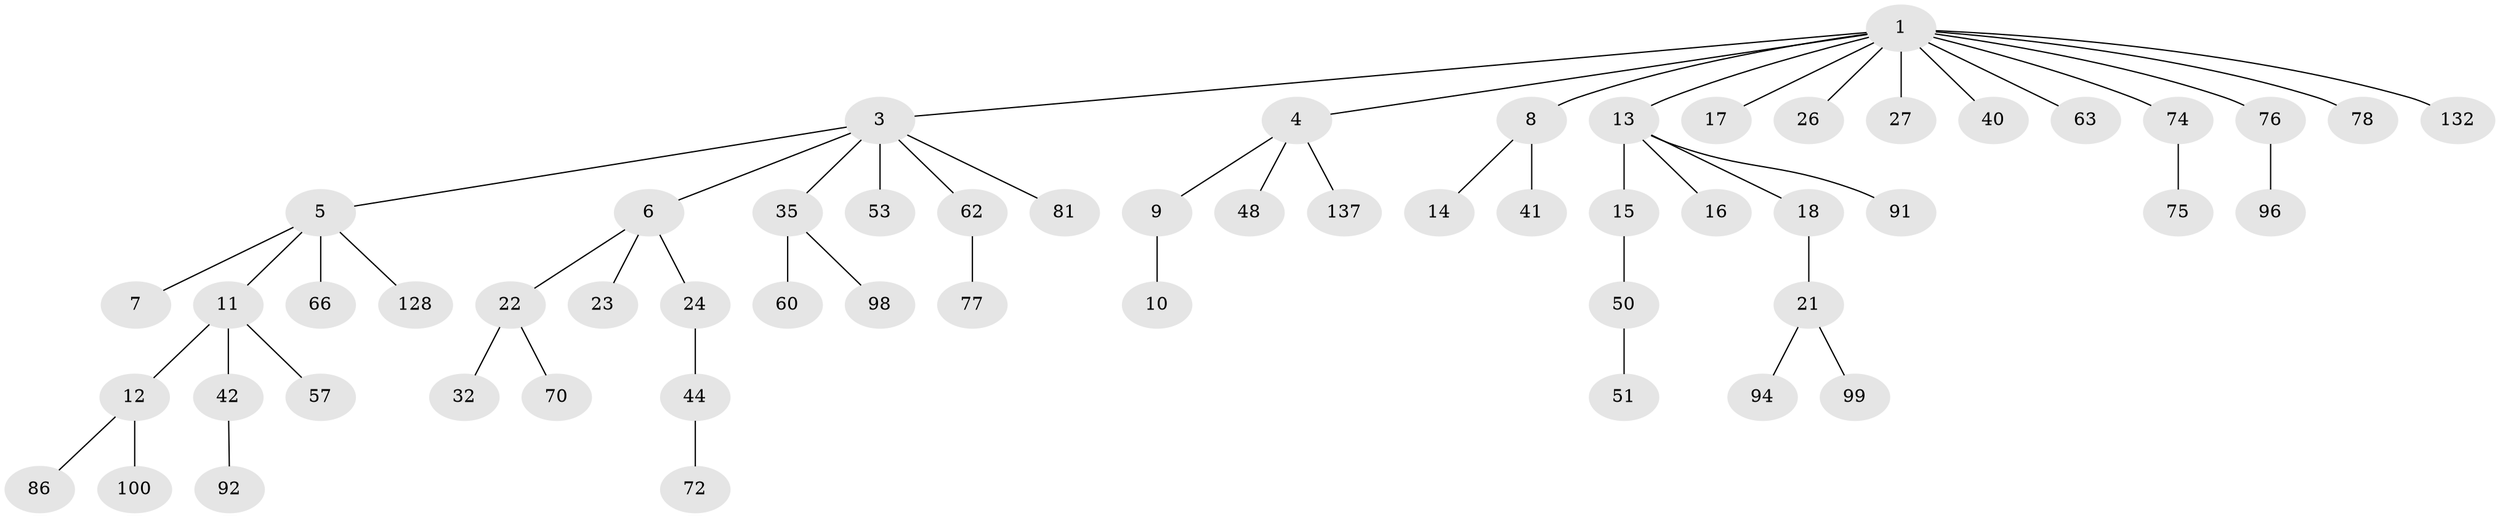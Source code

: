// original degree distribution, {7: 0.013986013986013986, 8: 0.006993006993006993, 4: 0.07692307692307693, 5: 0.04195804195804196, 2: 0.17482517482517482, 6: 0.013986013986013986, 1: 0.5664335664335665, 3: 0.1048951048951049}
// Generated by graph-tools (version 1.1) at 2025/19/03/04/25 18:19:06]
// undirected, 57 vertices, 56 edges
graph export_dot {
graph [start="1"]
  node [color=gray90,style=filled];
  1 [super="+2"];
  3;
  4;
  5;
  6 [super="+52"];
  7 [super="+113"];
  8 [super="+111+59+64"];
  9 [super="+34+38"];
  10 [super="+125"];
  11;
  12 [super="+110+30+19"];
  13 [super="+69"];
  14;
  15 [super="+36+124+85+20"];
  16;
  17 [super="+28+116"];
  18 [super="+142"];
  21 [super="+49"];
  22 [super="+25+29+90+106"];
  23 [super="+88+67+31"];
  24 [super="+33+95+37"];
  26 [super="+141"];
  27 [super="+112+118+39"];
  32 [super="+82"];
  35 [super="+140+115+107+43"];
  40;
  41 [super="+58+89"];
  42;
  44 [super="+56"];
  48;
  50;
  51 [super="+101+65"];
  53;
  57;
  60;
  62 [super="+109+68"];
  63;
  66 [super="+119"];
  70;
  72;
  74 [super="+129"];
  75 [super="+80"];
  76 [super="+83+97"];
  77;
  78;
  81;
  86;
  91 [super="+102+114"];
  92;
  94;
  96;
  98;
  99;
  100;
  128;
  132;
  137;
  1 -- 3;
  1 -- 4;
  1 -- 8;
  1 -- 17;
  1 -- 27;
  1 -- 76;
  1 -- 132;
  1 -- 40;
  1 -- 74;
  1 -- 13;
  1 -- 78;
  1 -- 26;
  1 -- 63;
  3 -- 5;
  3 -- 6;
  3 -- 35;
  3 -- 53;
  3 -- 62;
  3 -- 81;
  4 -- 9;
  4 -- 48;
  4 -- 137;
  5 -- 7;
  5 -- 11;
  5 -- 66;
  5 -- 128;
  6 -- 22;
  6 -- 23;
  6 -- 24;
  8 -- 14;
  8 -- 41;
  9 -- 10;
  11 -- 12;
  11 -- 42;
  11 -- 57;
  12 -- 100;
  12 -- 86;
  13 -- 15;
  13 -- 16;
  13 -- 18;
  13 -- 91;
  15 -- 50;
  18 -- 21;
  21 -- 99;
  21 -- 94;
  22 -- 70;
  22 -- 32;
  24 -- 44;
  35 -- 98;
  35 -- 60;
  42 -- 92;
  44 -- 72;
  50 -- 51;
  62 -- 77;
  74 -- 75;
  76 -- 96;
}
